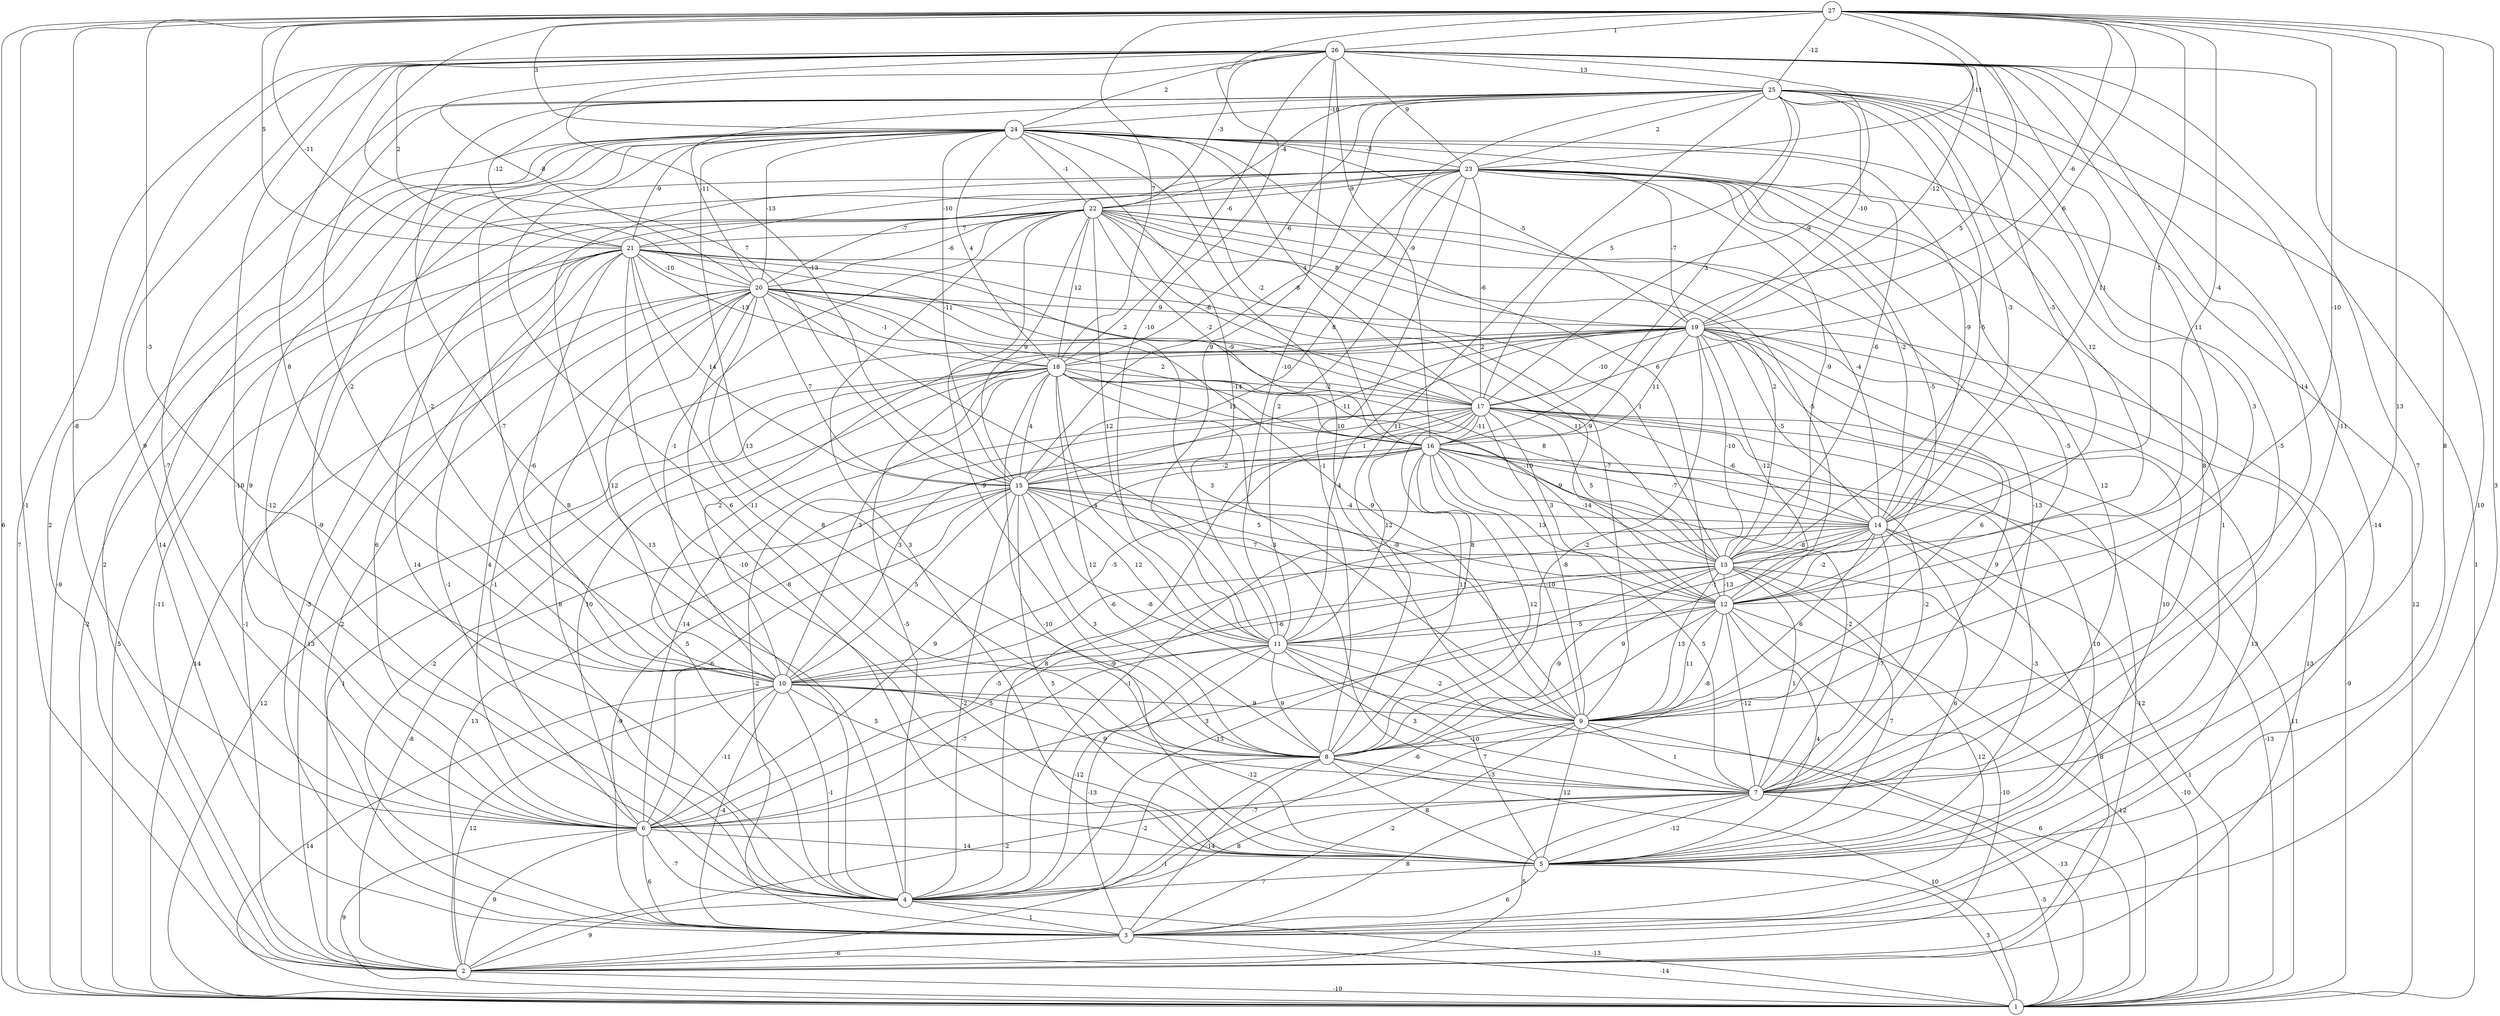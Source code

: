 graph { 
	 fontname="Helvetica,Arial,sans-serif" 
	 node [shape = circle]; 
	 27 -- 1 [label = "6"];
	 27 -- 2 [label = "-1"];
	 27 -- 3 [label = "3"];
	 27 -- 5 [label = "8"];
	 27 -- 6 [label = "-8"];
	 27 -- 7 [label = "13"];
	 27 -- 10 [label = "-3"];
	 27 -- 11 [label = "-10"];
	 27 -- 12 [label = "-10"];
	 27 -- 13 [label = "-4"];
	 27 -- 14 [label = "-1"];
	 27 -- 15 [label = "7"];
	 27 -- 16 [label = "5"];
	 27 -- 17 [label = "6"];
	 27 -- 18 [label = "7"];
	 27 -- 19 [label = "-6"];
	 27 -- 20 [label = "-11"];
	 27 -- 21 [label = "5"];
	 27 -- 23 [label = "-11"];
	 27 -- 24 [label = "3"];
	 27 -- 25 [label = "-12"];
	 27 -- 26 [label = "1"];
	 26 -- 1 [label = "7"];
	 26 -- 2 [label = "2"];
	 26 -- 3 [label = "10"];
	 26 -- 4 [label = "-10"];
	 26 -- 5 [label = "7"];
	 26 -- 6 [label = "9"];
	 26 -- 7 [label = "-11"];
	 26 -- 9 [label = "-14"];
	 26 -- 10 [label = "8"];
	 26 -- 11 [label = "9"];
	 26 -- 12 [label = "11"];
	 26 -- 13 [label = "-5"];
	 26 -- 14 [label = "11"];
	 26 -- 15 [label = "-13"];
	 26 -- 16 [label = "-9"];
	 26 -- 17 [label = "-9"];
	 26 -- 18 [label = "-6"];
	 26 -- 19 [label = "-12"];
	 26 -- 20 [label = "-8"];
	 26 -- 21 [label = "2"];
	 26 -- 22 [label = "-3"];
	 26 -- 23 [label = "9"];
	 26 -- 24 [label = "2"];
	 26 -- 25 [label = "13"];
	 25 -- 1 [label = "1"];
	 25 -- 3 [label = "-14"];
	 25 -- 4 [label = "8"];
	 25 -- 6 [label = "-7"];
	 25 -- 7 [label = "-5"];
	 25 -- 8 [label = "11"];
	 25 -- 9 [label = "3"];
	 25 -- 10 [label = "-2"];
	 25 -- 11 [label = "-10"];
	 25 -- 12 [label = "12"];
	 25 -- 13 [label = "-5"];
	 25 -- 14 [label = "-3"];
	 25 -- 15 [label = "-8"];
	 25 -- 16 [label = "3"];
	 25 -- 17 [label = "5"];
	 25 -- 18 [label = "-6"];
	 25 -- 19 [label = "-10"];
	 25 -- 20 [label = "-11"];
	 25 -- 21 [label = "-12"];
	 25 -- 22 [label = "-4"];
	 25 -- 23 [label = "2"];
	 25 -- 24 [label = "-10"];
	 24 -- 1 [label = "-9"];
	 24 -- 2 [label = "2"];
	 24 -- 3 [label = "14"];
	 24 -- 4 [label = "-9"];
	 24 -- 5 [label = "6"];
	 24 -- 6 [label = "9"];
	 24 -- 7 [label = "8"];
	 24 -- 8 [label = "13"];
	 24 -- 9 [label = "10"];
	 24 -- 10 [label = "-2"];
	 24 -- 11 [label = "-14"];
	 24 -- 12 [label = "6"];
	 24 -- 13 [label = "-6"];
	 24 -- 14 [label = "-9"];
	 24 -- 15 [label = "-11"];
	 24 -- 16 [label = "-2"];
	 24 -- 17 [label = "4"];
	 24 -- 18 [label = "4"];
	 24 -- 19 [label = "-5"];
	 24 -- 20 [label = "-13"];
	 24 -- 21 [label = "-9"];
	 24 -- 22 [label = "-1"];
	 24 -- 23 [label = "-3"];
	 23 -- 1 [label = "12"];
	 23 -- 4 [label = "13"];
	 23 -- 5 [label = "1"];
	 23 -- 6 [label = "-12"];
	 23 -- 7 [label = "12"];
	 23 -- 8 [label = "-1"];
	 23 -- 9 [label = "-5"];
	 23 -- 10 [label = "-7"];
	 23 -- 11 [label = "2"];
	 23 -- 12 [label = "-5"];
	 23 -- 13 [label = "-9"];
	 23 -- 14 [label = "-2"];
	 23 -- 15 [label = "8"];
	 23 -- 17 [label = "-6"];
	 23 -- 19 [label = "-7"];
	 23 -- 20 [label = "-7"];
	 23 -- 21 [label = "-10"];
	 23 -- 22 [label = "-9"];
	 22 -- 1 [label = "-2"];
	 22 -- 2 [label = "-11"];
	 22 -- 4 [label = "14"];
	 22 -- 5 [label = "3"];
	 22 -- 7 [label = "-13"];
	 22 -- 8 [label = "-9"];
	 22 -- 9 [label = "-7"];
	 22 -- 10 [label = "-1"];
	 22 -- 11 [label = "12"];
	 22 -- 12 [label = "-5"];
	 22 -- 13 [label = "2"];
	 22 -- 14 [label = "-4"];
	 22 -- 15 [label = "9"];
	 22 -- 16 [label = "-2"];
	 22 -- 17 [label = "-6"];
	 22 -- 18 [label = "12"];
	 22 -- 19 [label = "8"];
	 22 -- 20 [label = "-6"];
	 22 -- 21 [label = "7"];
	 21 -- 1 [label = "5"];
	 21 -- 2 [label = "-1"];
	 21 -- 3 [label = "-3"];
	 21 -- 4 [label = "-1"];
	 21 -- 5 [label = "-10"];
	 21 -- 6 [label = "6"];
	 21 -- 8 [label = "-11"];
	 21 -- 9 [label = "3"];
	 21 -- 10 [label = "-6"];
	 21 -- 12 [label = "-9"];
	 21 -- 13 [label = "1"];
	 21 -- 15 [label = "14"];
	 21 -- 17 [label = "2"];
	 21 -- 18 [label = "-13"];
	 21 -- 20 [label = "-10"];
	 20 -- 1 [label = "14"];
	 20 -- 2 [label = "13"];
	 20 -- 3 [label = "2"];
	 20 -- 4 [label = "8"];
	 20 -- 5 [label = "-8"];
	 20 -- 6 [label = "4"];
	 20 -- 7 [label = "-3"];
	 20 -- 8 [label = "8"];
	 20 -- 9 [label = "-9"];
	 20 -- 10 [label = "12"];
	 20 -- 13 [label = "11"];
	 20 -- 15 [label = "7"];
	 20 -- 16 [label = "2"];
	 20 -- 17 [label = "-9"];
	 20 -- 18 [label = "-1"];
	 20 -- 19 [label = "9"];
	 19 -- 1 [label = "-9"];
	 19 -- 2 [label = "13"];
	 19 -- 3 [label = "13"];
	 19 -- 4 [label = "-5"];
	 19 -- 5 [label = "10"];
	 19 -- 6 [label = "-1"];
	 19 -- 7 [label = "9"];
	 19 -- 8 [label = "-2"];
	 19 -- 9 [label = "6"];
	 19 -- 10 [label = "2"];
	 19 -- 11 [label = "4"];
	 19 -- 12 [label = "-12"];
	 19 -- 13 [label = "-10"];
	 19 -- 14 [label = "-5"];
	 19 -- 15 [label = "-11"];
	 19 -- 16 [label = "11"];
	 19 -- 17 [label = "-10"];
	 19 -- 18 [label = "2"];
	 18 -- 1 [label = "12"];
	 18 -- 2 [label = "1"];
	 18 -- 3 [label = "-2"];
	 18 -- 4 [label = "5"];
	 18 -- 5 [label = "-10"];
	 18 -- 6 [label = "10"];
	 18 -- 8 [label = "12"];
	 18 -- 9 [label = "-9"];
	 18 -- 10 [label = "3"];
	 18 -- 11 [label = "4"];
	 18 -- 12 [label = "-9"];
	 18 -- 13 [label = "-10"];
	 18 -- 14 [label = "8"];
	 18 -- 15 [label = "4"];
	 18 -- 16 [label = "11"];
	 18 -- 17 [label = "-2"];
	 17 -- 1 [label = "11"];
	 17 -- 2 [label = "-12"];
	 17 -- 3 [label = "-2"];
	 17 -- 4 [label = "8"];
	 17 -- 5 [label = "10"];
	 17 -- 6 [label = "-14"];
	 17 -- 7 [label = "-2"];
	 17 -- 8 [label = "11"];
	 17 -- 9 [label = "-8"];
	 17 -- 10 [label = "3"];
	 17 -- 11 [label = "12"];
	 17 -- 12 [label = "3"];
	 17 -- 13 [label = "5"];
	 17 -- 14 [label = "-6"];
	 17 -- 15 [label = "1"];
	 17 -- 16 [label = "-11"];
	 16 -- 1 [label = "-13"];
	 16 -- 2 [label = "13"];
	 16 -- 4 [label = "-1"];
	 16 -- 5 [label = "-3"];
	 16 -- 6 [label = "9"];
	 16 -- 7 [label = "-2"];
	 16 -- 8 [label = "12"];
	 16 -- 9 [label = "-10"];
	 16 -- 10 [label = "-5"];
	 16 -- 11 [label = "8"];
	 16 -- 12 [label = "13"];
	 16 -- 13 [label = "-14"];
	 16 -- 14 [label = "-7"];
	 16 -- 15 [label = "-2"];
	 15 -- 2 [label = "-8"];
	 15 -- 3 [label = "-9"];
	 15 -- 4 [label = "-2"];
	 15 -- 5 [label = "5"];
	 15 -- 6 [label = "-6"];
	 15 -- 7 [label = "5"];
	 15 -- 8 [label = "3"];
	 15 -- 9 [label = "-8"];
	 15 -- 10 [label = "5"];
	 15 -- 11 [label = "12"];
	 15 -- 12 [label = "7"];
	 15 -- 13 [label = "5"];
	 15 -- 14 [label = "-4"];
	 14 -- 1 [label = "1"];
	 14 -- 2 [label = "8"];
	 14 -- 5 [label = "6"];
	 14 -- 6 [label = "-5"];
	 14 -- 7 [label = "-7"];
	 14 -- 8 [label = "9"];
	 14 -- 9 [label = "6"];
	 14 -- 10 [label = "-6"];
	 14 -- 11 [label = "-1"];
	 14 -- 12 [label = "-2"];
	 14 -- 13 [label = "-8"];
	 13 -- 1 [label = "-10"];
	 13 -- 3 [label = "12"];
	 13 -- 4 [label = "-13"];
	 13 -- 5 [label = "7"];
	 13 -- 6 [label = "5"];
	 13 -- 7 [label = "1"];
	 13 -- 8 [label = "-9"];
	 13 -- 9 [label = "13"];
	 13 -- 10 [label = "-6"];
	 13 -- 12 [label = "-13"];
	 12 -- 1 [label = "-12"];
	 12 -- 2 [label = "-10"];
	 12 -- 4 [label = "-6"];
	 12 -- 5 [label = "4"];
	 12 -- 6 [label = "3"];
	 12 -- 7 [label = "-12"];
	 12 -- 8 [label = "-8"];
	 12 -- 9 [label = "11"];
	 12 -- 11 [label = "-5"];
	 11 -- 1 [label = "6"];
	 11 -- 3 [label = "-13"];
	 11 -- 4 [label = "-12"];
	 11 -- 5 [label = "7"];
	 11 -- 6 [label = "-7"];
	 11 -- 7 [label = "3"];
	 11 -- 8 [label = "9"];
	 11 -- 9 [label = "-2"];
	 11 -- 10 [label = "-9"];
	 10 -- 1 [label = "14"];
	 10 -- 2 [label = "12"];
	 10 -- 3 [label = "-4"];
	 10 -- 4 [label = "-1"];
	 10 -- 5 [label = "-12"];
	 10 -- 6 [label = "-11"];
	 10 -- 7 [label = "9"];
	 10 -- 8 [label = "5"];
	 10 -- 9 [label = "9"];
	 9 -- 1 [label = "-13"];
	 9 -- 2 [label = "-2"];
	 9 -- 3 [label = "-2"];
	 9 -- 5 [label = "12"];
	 9 -- 7 [label = "1"];
	 9 -- 8 [label = "-10"];
	 8 -- 1 [label = "10"];
	 8 -- 2 [label = "-1"];
	 8 -- 3 [label = "-14"];
	 8 -- 4 [label = "-2"];
	 8 -- 5 [label = "8"];
	 8 -- 7 [label = "-3"];
	 7 -- 1 [label = "-5"];
	 7 -- 2 [label = "5"];
	 7 -- 3 [label = "8"];
	 7 -- 4 [label = "8"];
	 7 -- 5 [label = "-12"];
	 7 -- 6 [label = "-7"];
	 6 -- 1 [label = "9"];
	 6 -- 2 [label = "9"];
	 6 -- 3 [label = "6"];
	 6 -- 4 [label = "-7"];
	 6 -- 5 [label = "14"];
	 5 -- 1 [label = "3"];
	 5 -- 3 [label = "6"];
	 5 -- 4 [label = "7"];
	 4 -- 1 [label = "-13"];
	 4 -- 2 [label = "9"];
	 4 -- 3 [label = "1"];
	 3 -- 1 [label = "-14"];
	 3 -- 2 [label = "-6"];
	 2 -- 1 [label = "-10"];
	 1;
	 2;
	 3;
	 4;
	 5;
	 6;
	 7;
	 8;
	 9;
	 10;
	 11;
	 12;
	 13;
	 14;
	 15;
	 16;
	 17;
	 18;
	 19;
	 20;
	 21;
	 22;
	 23;
	 24;
	 25;
	 26;
	 27;
}
